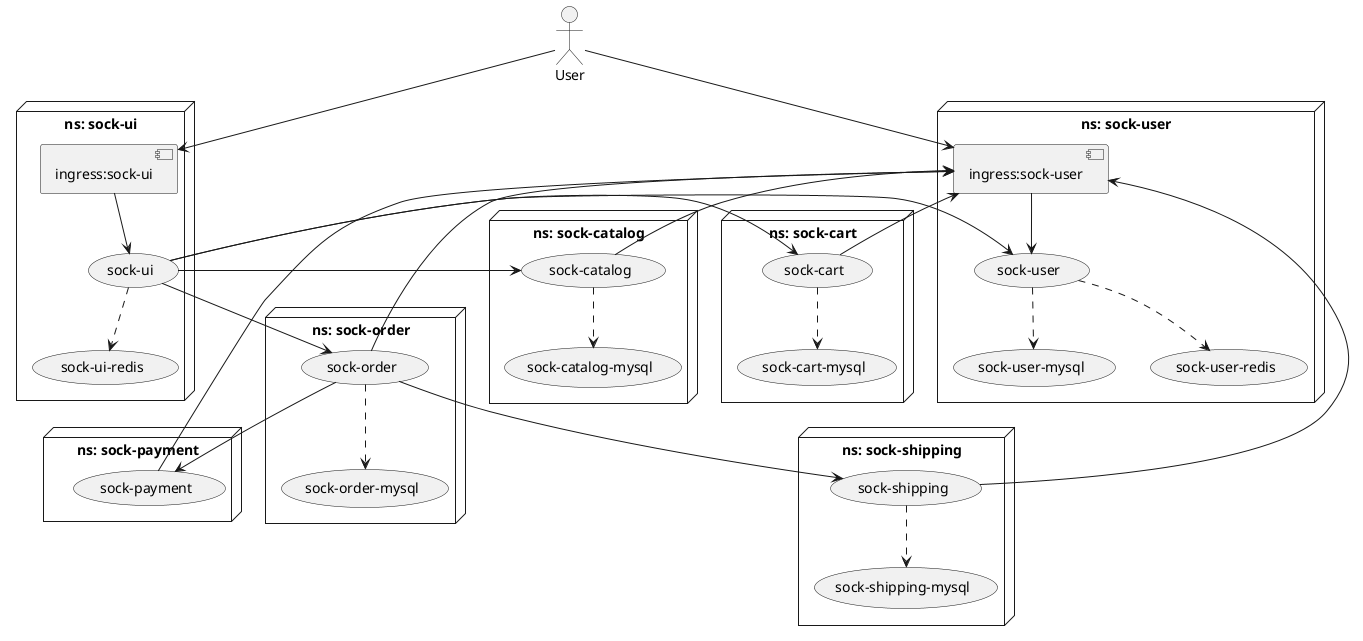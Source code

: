 @startuml
actor User

node "ns: sock-ui" {
  [ingress:sock-ui]
  (sock-ui)
  (sock-ui-redis)
}
[ingress:sock-ui] --> [sock-ui]
(sock-ui) ..> (sock-ui-redis)

node "ns: sock-user" {
  [ingress:sock-user]
  (sock-user)
  (sock-user-mysql)
  (sock-user-redis)
}
[ingress:sock-user] --> [sock-user]
(sock-user) ..> (sock-user-mysql)
(sock-user) ..> (sock-user-redis)

node "ns: sock-catalog" {
  (sock-catalog)
  (sock-catalog-mysql)
}
(sock-catalog) ..> (sock-catalog-mysql)

node "ns: sock-cart" {
  (sock-cart)
  (sock-cart-mysql)
}
(sock-cart) ..> (sock-cart-mysql)

node "ns: sock-shipping" {
  (sock-shipping)
  (sock-shipping-mysql)
}
(sock-shipping) ..> (sock-shipping-mysql)

node "ns: sock-payment" {
  (sock-payment)
}

node "ns: sock-order" {
  (sock-order)
  (sock-order-mysql)
}
(sock-order) ..> (sock-order-mysql)


[sock-ui] -> [sock-user]
[sock-ui] -> [sock-catalog]
[sock-ui] -> [sock-cart]
[sock-ui] --> [sock-order]

[sock-order] --> [sock-payment]
[sock-order] --> [sock-shipping]

[sock-catalog] -up-> [ingress:sock-user]
[sock-cart] -up-> [ingress:sock-user]
[sock-shipping] -up-> [ingress:sock-user]
[sock-payment] -up-> [ingress:sock-user]
[sock-order] -up-> [ingress:sock-user]

User --> [ingress:sock-ui]
User --> [ingress:sock-user]
@enduml